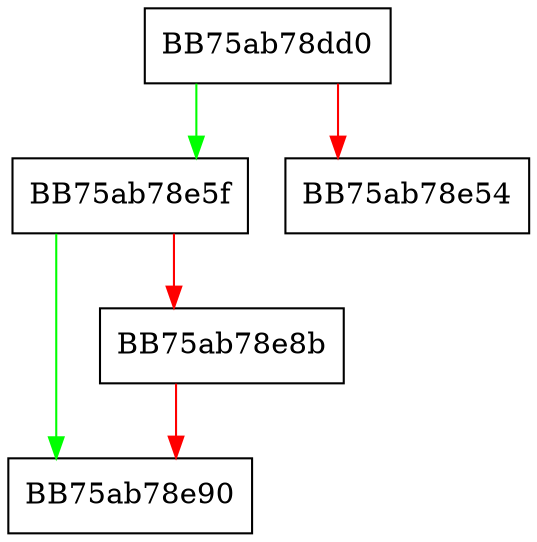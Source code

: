 digraph GetPath {
  node [shape="box"];
  graph [splines=ortho];
  BB75ab78dd0 -> BB75ab78e5f [color="green"];
  BB75ab78dd0 -> BB75ab78e54 [color="red"];
  BB75ab78e5f -> BB75ab78e90 [color="green"];
  BB75ab78e5f -> BB75ab78e8b [color="red"];
  BB75ab78e8b -> BB75ab78e90 [color="red"];
}